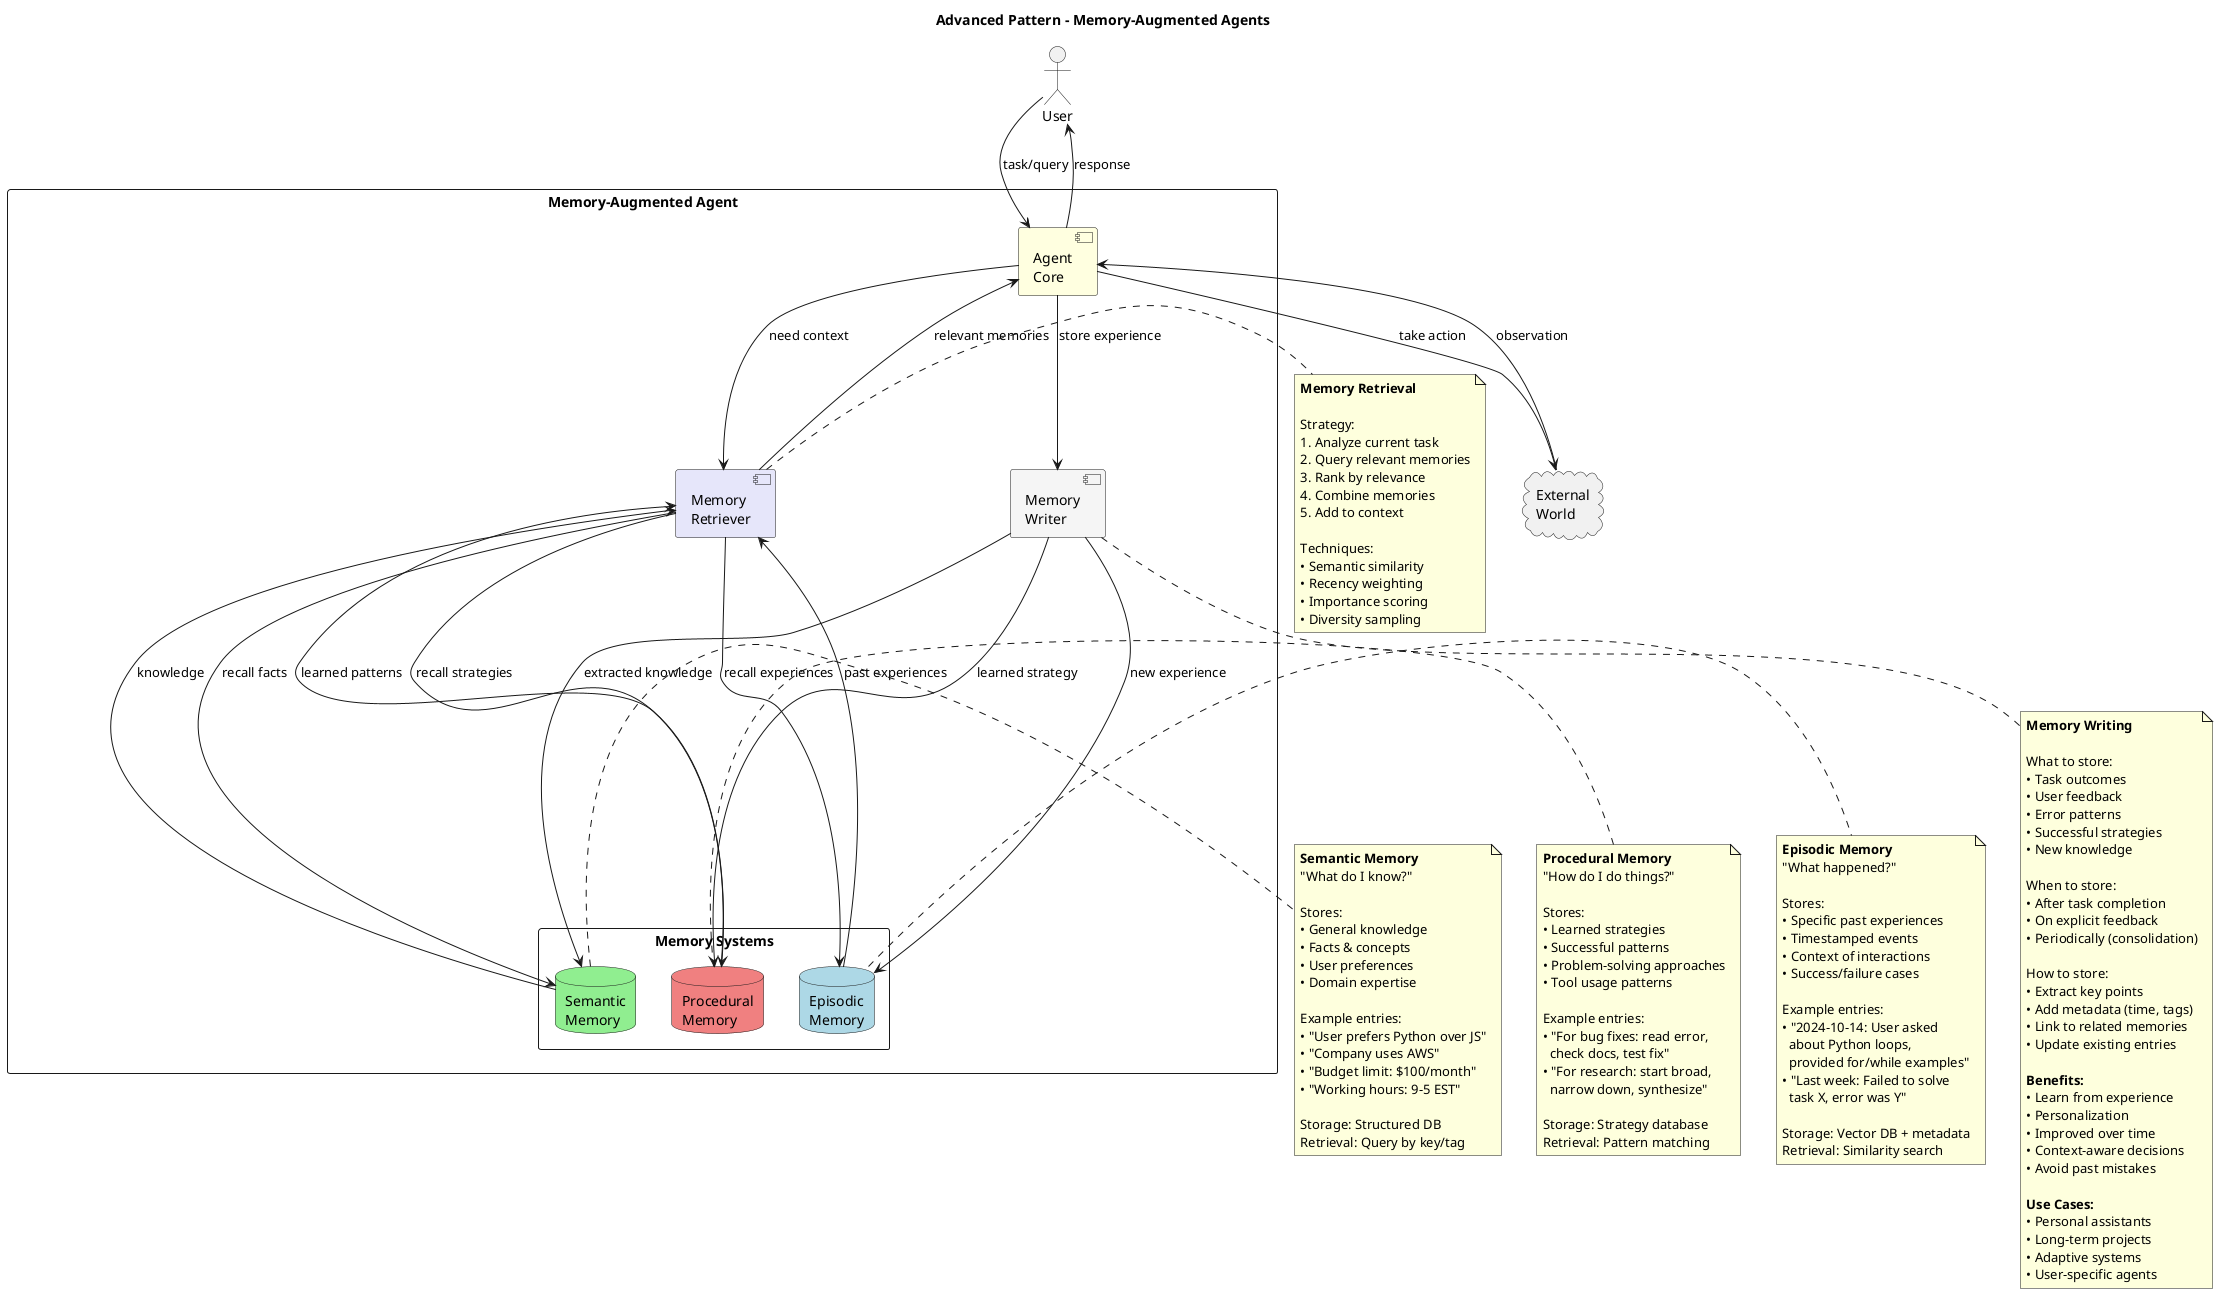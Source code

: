 @startuml
!define EPISODIC #LightBlue
!define SEMANTIC #LightGreen
!define PROCEDURAL #LightCoral

title Advanced Pattern - Memory-Augmented Agents

actor User

rectangle "Memory-Augmented Agent" {
    
    component "Agent\nCore" as core #LightYellow
    
    rectangle "Memory Systems" {
        database "Episodic\nMemory" as episodic EPISODIC
        database "Semantic\nMemory" as semantic SEMANTIC
        database "Procedural\nMemory" as procedural PROCEDURAL
    }
    
    component "Memory\nRetriever" as retriever #Lavender
    component "Memory\nWriter" as writer #WhiteSmoke
}

cloud "External\nWorld" as world

User -down-> core : task/query
core -down-> retriever : need context

retriever -down-> episodic : recall experiences
retriever -down-> semantic : recall facts
retriever -down-> procedural : recall strategies

episodic -up-> retriever : past experiences
semantic -up-> retriever : knowledge
procedural -up-> retriever : learned patterns

retriever -up-> core : relevant memories

core -down-> world : take action
world -up-> core : observation

core -down-> writer : store experience
writer -down-> episodic : new experience
writer -down-> semantic : extracted knowledge
writer -down-> procedural : learned strategy

core -up-> User : response

note right of episodic
  **Episodic Memory**
  "What happened?"
  
  Stores:
  • Specific past experiences
  • Timestamped events
  • Context of interactions
  • Success/failure cases
  
  Example entries:
  • "2024-10-14: User asked 
    about Python loops, 
    provided for/while examples"
  • "Last week: Failed to solve
    task X, error was Y"
  
  Storage: Vector DB + metadata
  Retrieval: Similarity search
end note

note right of semantic
  **Semantic Memory**
  "What do I know?"
  
  Stores:
  • General knowledge
  • Facts & concepts
  • User preferences
  • Domain expertise
  
  Example entries:
  • "User prefers Python over JS"
  • "Company uses AWS"
  • "Budget limit: $100/month"
  • "Working hours: 9-5 EST"
  
  Storage: Structured DB
  Retrieval: Query by key/tag
end note

note right of procedural
  **Procedural Memory**
  "How do I do things?"
  
  Stores:
  • Learned strategies
  • Successful patterns
  • Problem-solving approaches
  • Tool usage patterns
  
  Example entries:
  • "For bug fixes: read error,
    check docs, test fix"
  • "For research: start broad,
    narrow down, synthesize"
  
  Storage: Strategy database
  Retrieval: Pattern matching
end note

note right of retriever
  **Memory Retrieval**
  
  Strategy:
  1. Analyze current task
  2. Query relevant memories
  3. Rank by relevance
  4. Combine memories
  5. Add to context
  
  Techniques:
  • Semantic similarity
  • Recency weighting
  • Importance scoring
  • Diversity sampling
end note

note bottom of writer
  **Memory Writing**
  
  What to store:
  • Task outcomes
  • User feedback
  • Error patterns
  • Successful strategies
  • New knowledge
  
  When to store:
  • After task completion
  • On explicit feedback
  • Periodically (consolidation)
  
  How to store:
  • Extract key points
  • Add metadata (time, tags)
  • Link to related memories
  • Update existing entries
  
  **Benefits:**
  • Learn from experience
  • Personalization
  • Improved over time
  • Context-aware decisions
  • Avoid past mistakes
  
  **Use Cases:**
  • Personal assistants
  • Long-term projects
  • Adaptive systems
  • User-specific agents
end note

@enduml
